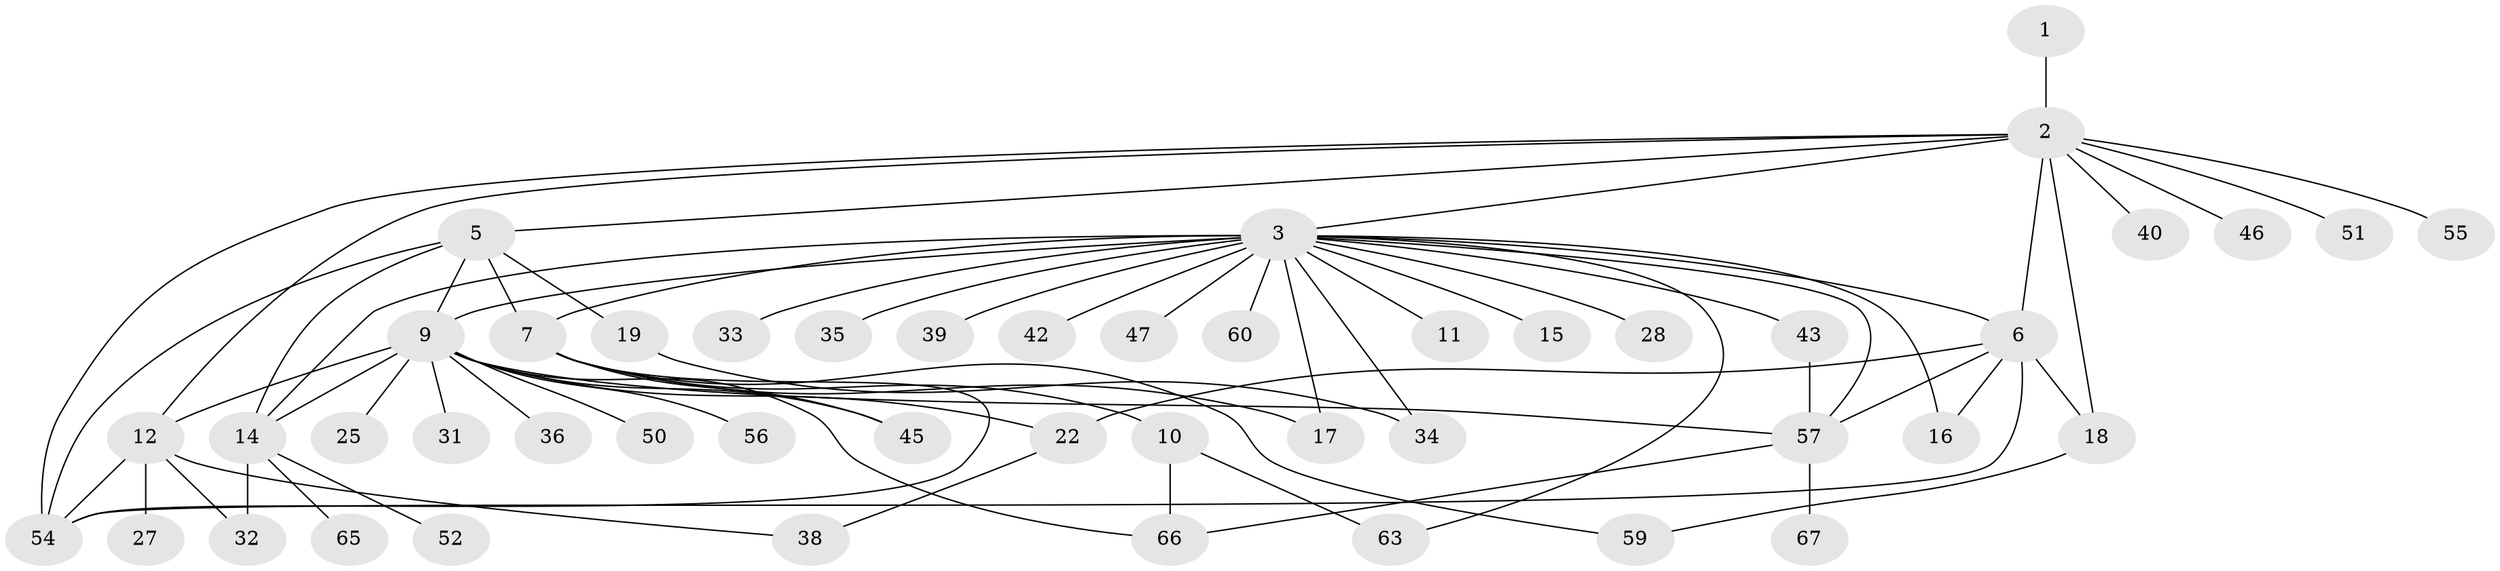 // Generated by graph-tools (version 1.1) at 2025/51/02/27/25 19:51:55]
// undirected, 47 vertices, 71 edges
graph export_dot {
graph [start="1"]
  node [color=gray90,style=filled];
  1;
  2 [super="+13"];
  3 [super="+4"];
  5 [super="+29"];
  6 [super="+23"];
  7 [super="+8"];
  9 [super="+58"];
  10 [super="+48"];
  11 [super="+30"];
  12 [super="+26"];
  14 [super="+24"];
  15 [super="+53"];
  16 [super="+20"];
  17;
  18 [super="+21"];
  19;
  22 [super="+41"];
  25;
  27;
  28;
  31 [super="+49"];
  32;
  33;
  34;
  35;
  36 [super="+37"];
  38 [super="+44"];
  39;
  40;
  42 [super="+62"];
  43;
  45;
  46;
  47;
  50;
  51;
  52;
  54 [super="+64"];
  55;
  56;
  57 [super="+61"];
  59;
  60;
  63;
  65;
  66;
  67;
  1 -- 2;
  2 -- 3;
  2 -- 5;
  2 -- 6;
  2 -- 12;
  2 -- 40;
  2 -- 51;
  2 -- 18;
  2 -- 46;
  2 -- 55;
  2 -- 54;
  3 -- 7;
  3 -- 9 [weight=2];
  3 -- 14;
  3 -- 15;
  3 -- 16;
  3 -- 28;
  3 -- 34;
  3 -- 35;
  3 -- 39;
  3 -- 42 [weight=2];
  3 -- 43;
  3 -- 47;
  3 -- 60;
  3 -- 63;
  3 -- 17;
  3 -- 33;
  3 -- 11;
  3 -- 57;
  3 -- 6;
  5 -- 7;
  5 -- 19;
  5 -- 14;
  5 -- 54;
  5 -- 9;
  6 -- 16;
  6 -- 22;
  6 -- 54;
  6 -- 57;
  6 -- 18;
  7 -- 10;
  7 -- 17;
  7 -- 45;
  7 -- 54;
  7 -- 59;
  9 -- 12 [weight=2];
  9 -- 22;
  9 -- 25;
  9 -- 31;
  9 -- 36;
  9 -- 45;
  9 -- 50;
  9 -- 56;
  9 -- 57;
  9 -- 66;
  9 -- 14 [weight=2];
  10 -- 66;
  10 -- 63;
  12 -- 32;
  12 -- 38;
  12 -- 54 [weight=2];
  12 -- 27;
  14 -- 65;
  14 -- 32;
  14 -- 52;
  18 -- 59;
  19 -- 34;
  22 -- 38;
  43 -- 57;
  57 -- 66;
  57 -- 67;
}

